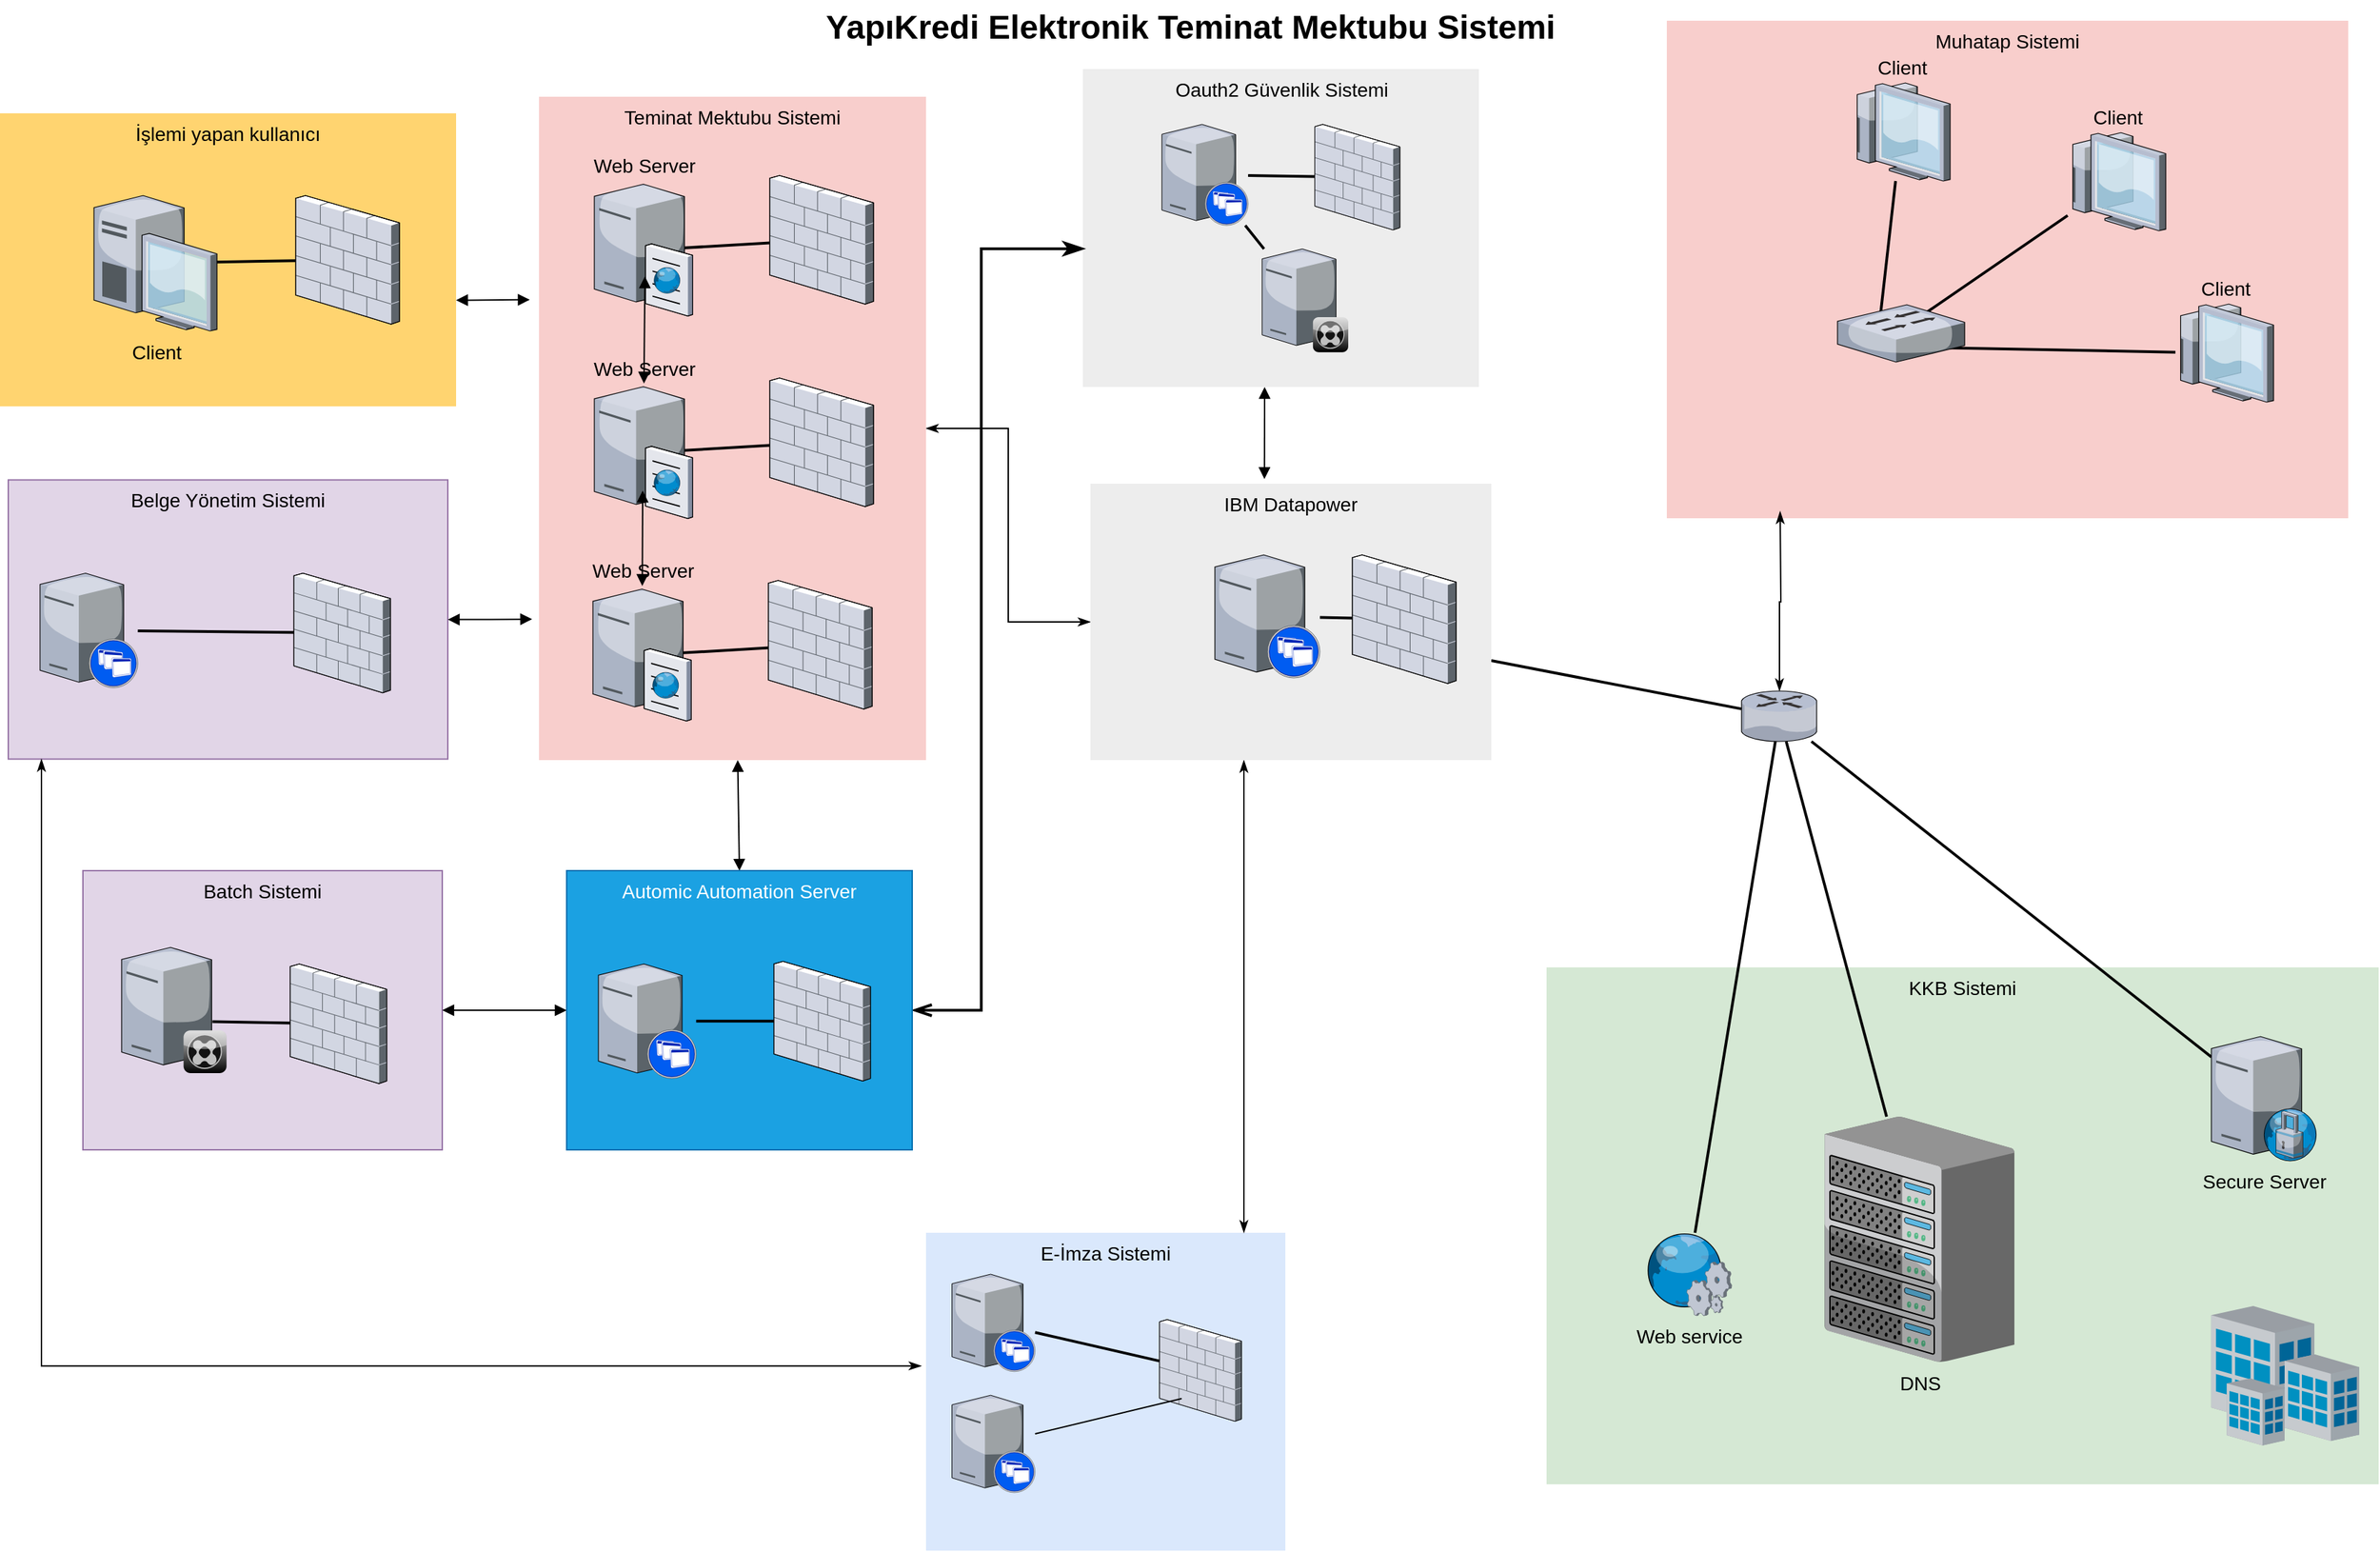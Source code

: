 <mxfile version="13.7.3" type="github">
  <diagram name="Page-1" id="e3a06f82-3646-2815-327d-82caf3d4e204">
    <mxGraphModel dx="2370" dy="1270" grid="1" gridSize="10" guides="1" tooltips="1" connect="1" arrows="1" fold="1" page="1" pageScale="1.5" pageWidth="1169" pageHeight="826" background="none" math="0" shadow="0">
      <root>
        <mxCell id="0" style=";html=1;" />
        <mxCell id="1" style=";html=1;" parent="0" />
        <mxCell id="F4NteNQ9X5A5qo_opd7j-64" style="edgeStyle=orthogonalEdgeStyle;rounded=0;orthogonalLoop=1;jettySize=auto;html=1;startArrow=classicThin;startFill=1;endArrow=classicThin;endFill=1;" edge="1" parent="1" source="F4NteNQ9X5A5qo_opd7j-44" target="6a7d8f32e03d9370-59">
          <mxGeometry relative="1" as="geometry" />
        </mxCell>
        <mxCell id="F4NteNQ9X5A5qo_opd7j-44" value="Teminat Mektubu Sistemi" style="whiteSpace=wrap;html=1;fillColor=#f8cecc;fontSize=14;strokeColor=none;verticalAlign=top;" vertex="1" parent="1">
          <mxGeometry x="400" y="80" width="280" height="480" as="geometry" />
        </mxCell>
        <mxCell id="6a7d8f32e03d9370-61" value="Muhatap Sistemi" style="whiteSpace=wrap;html=1;fillColor=#f8cecc;fontSize=14;strokeColor=none;verticalAlign=top;" parent="1" vertex="1">
          <mxGeometry x="1216" y="25" width="493" height="360" as="geometry" />
        </mxCell>
        <mxCell id="6a7d8f32e03d9370-60" value="KKB Sistemi" style="whiteSpace=wrap;html=1;fillColor=#d5e8d4;fontSize=14;strokeColor=none;verticalAlign=top;" parent="1" vertex="1">
          <mxGeometry x="1129" y="710" width="602" height="374" as="geometry" />
        </mxCell>
        <mxCell id="6a7d8f32e03d9370-57" value="İşlemi yapan kullanıcı" style="whiteSpace=wrap;html=1;fillColor=#FFD470;gradientColor=none;fontSize=14;strokeColor=none;verticalAlign=top;" parent="1" vertex="1">
          <mxGeometry x="10" y="92" width="330" height="212" as="geometry" />
        </mxCell>
        <mxCell id="6a7d8f32e03d9370-5" value="Client" style="verticalLabelPosition=bottom;aspect=fixed;html=1;verticalAlign=top;strokeColor=none;shape=mxgraph.citrix.desktop;fillColor=#66B2FF;gradientColor=#0066CC;fontSize=14;" parent="1" vertex="1">
          <mxGeometry x="78.0" y="151.5" width="89" height="98" as="geometry" />
        </mxCell>
        <mxCell id="6a7d8f32e03d9370-42" style="edgeStyle=none;rounded=0;html=1;startSize=10;endSize=10;jettySize=auto;orthogonalLoop=1;fontSize=14;endArrow=none;endFill=0;strokeWidth=2;exitX=0.761;exitY=0.503;exitDx=0;exitDy=0;exitPerimeter=0;" parent="1" source="6a7d8f32e03d9370-15" target="6a7d8f32e03d9370-18" edge="1">
          <mxGeometry relative="1" as="geometry" />
        </mxCell>
        <mxCell id="6a7d8f32e03d9370-50" style="edgeStyle=none;rounded=0;html=1;startSize=10;endSize=10;jettySize=auto;orthogonalLoop=1;fontSize=14;endArrow=none;endFill=0;strokeWidth=2;" parent="1" source="6a7d8f32e03d9370-13" target="6a7d8f32e03d9370-16" edge="1">
          <mxGeometry relative="1" as="geometry" />
        </mxCell>
        <mxCell id="6a7d8f32e03d9370-56" style="edgeStyle=none;rounded=0;html=1;startSize=10;endSize=10;jettySize=auto;orthogonalLoop=1;fontSize=14;endArrow=none;endFill=0;strokeWidth=2;" parent="1" source="6a7d8f32e03d9370-13" target="6a7d8f32e03d9370-25" edge="1">
          <mxGeometry relative="1" as="geometry" />
        </mxCell>
        <mxCell id="6a7d8f32e03d9370-13" value="" style="verticalLabelPosition=bottom;aspect=fixed;html=1;verticalAlign=top;strokeColor=none;shape=mxgraph.citrix.router;fillColor=#66B2FF;gradientColor=#0066CC;fontSize=14;" parent="1" vertex="1">
          <mxGeometry x="1270" y="510" width="55" height="36.5" as="geometry" />
        </mxCell>
        <mxCell id="6a7d8f32e03d9370-15" value="Web Server" style="verticalLabelPosition=top;aspect=fixed;html=1;verticalAlign=bottom;strokeColor=none;shape=mxgraph.citrix.cache_server;fillColor=#66B2FF;gradientColor=#0066CC;fontSize=14;labelPosition=center;align=center;" parent="1" vertex="1">
          <mxGeometry x="440" y="141" width="71" height="97.5" as="geometry" />
        </mxCell>
        <mxCell id="6a7d8f32e03d9370-16" value="DNS" style="verticalLabelPosition=bottom;aspect=fixed;html=1;verticalAlign=top;strokeColor=none;shape=mxgraph.citrix.chassis;fillColor=#66B2FF;gradientColor=#0066CC;fontSize=14;" parent="1" vertex="1">
          <mxGeometry x="1330" y="818" width="137.5" height="177.5" as="geometry" />
        </mxCell>
        <mxCell id="6a7d8f32e03d9370-44" style="edgeStyle=none;rounded=0;html=1;startSize=10;endSize=10;jettySize=auto;orthogonalLoop=1;fontSize=14;endArrow=none;endFill=0;strokeWidth=2;" parent="1" source="6a7d8f32e03d9370-59" target="6a7d8f32e03d9370-13" edge="1">
          <mxGeometry relative="1" as="geometry" />
        </mxCell>
        <mxCell id="6a7d8f32e03d9370-18" value="" style="verticalLabelPosition=bottom;aspect=fixed;html=1;verticalAlign=top;strokeColor=none;shape=mxgraph.citrix.firewall;fillColor=#66B2FF;gradientColor=#0066CC;fontSize=14;" parent="1" vertex="1">
          <mxGeometry x="567" y="137" width="75" height="93" as="geometry" />
        </mxCell>
        <mxCell id="6a7d8f32e03d9370-25" value="Secure Server" style="verticalLabelPosition=bottom;aspect=fixed;html=1;verticalAlign=top;strokeColor=none;shape=mxgraph.citrix.proxy_server;fillColor=#66B2FF;gradientColor=#0066CC;fontSize=14;" parent="1" vertex="1">
          <mxGeometry x="1610" y="760" width="76.5" height="90" as="geometry" />
        </mxCell>
        <mxCell id="6a7d8f32e03d9370-53" style="edgeStyle=none;rounded=0;html=1;startSize=10;endSize=10;jettySize=auto;orthogonalLoop=1;fontSize=14;endArrow=none;endFill=0;strokeWidth=2;" parent="1" target="6a7d8f32e03d9370-29" edge="1">
          <mxGeometry relative="1" as="geometry">
            <mxPoint x="1370.339" y="240" as="sourcePoint" />
          </mxGeometry>
        </mxCell>
        <mxCell id="6a7d8f32e03d9370-54" style="edgeStyle=none;rounded=0;html=1;startSize=10;endSize=10;jettySize=auto;orthogonalLoop=1;fontSize=14;endArrow=none;endFill=0;strokeWidth=2;" parent="1" target="6a7d8f32e03d9370-28" edge="1">
          <mxGeometry relative="1" as="geometry">
            <mxPoint x="1398.19" y="240" as="sourcePoint" />
          </mxGeometry>
        </mxCell>
        <mxCell id="6a7d8f32e03d9370-55" style="edgeStyle=none;rounded=0;html=1;startSize=10;endSize=10;jettySize=auto;orthogonalLoop=1;fontSize=14;endArrow=none;endFill=0;strokeWidth=2;" parent="1" target="6a7d8f32e03d9370-27" edge="1">
          <mxGeometry relative="1" as="geometry">
            <mxPoint x="1414" y="261.619" as="sourcePoint" />
          </mxGeometry>
        </mxCell>
        <mxCell id="F4NteNQ9X5A5qo_opd7j-65" style="edgeStyle=orthogonalEdgeStyle;rounded=0;orthogonalLoop=1;jettySize=auto;html=1;startArrow=classicThin;startFill=1;endArrow=classicThin;endFill=1;" edge="1" parent="1" target="6a7d8f32e03d9370-13">
          <mxGeometry relative="1" as="geometry">
            <mxPoint x="1298" y="380" as="sourcePoint" />
          </mxGeometry>
        </mxCell>
        <mxCell id="6a7d8f32e03d9370-26" value="" style="verticalLabelPosition=bottom;aspect=fixed;html=1;verticalAlign=top;strokeColor=none;shape=mxgraph.citrix.switch;fillColor=#66B2FF;gradientColor=#0066CC;fontSize=14;" parent="1" vertex="1">
          <mxGeometry x="1339.5" y="230.5" width="92" height="41.5" as="geometry" />
        </mxCell>
        <mxCell id="6a7d8f32e03d9370-27" value="Client" style="verticalLabelPosition=top;aspect=fixed;html=1;verticalAlign=bottom;strokeColor=none;shape=mxgraph.citrix.thin_client;fillColor=#66B2FF;gradientColor=#0066CC;fontSize=14;labelPosition=center;align=center;" parent="1" vertex="1">
          <mxGeometry x="1584" y="230" width="71" height="71" as="geometry" />
        </mxCell>
        <mxCell id="6a7d8f32e03d9370-28" value="Client" style="verticalLabelPosition=top;aspect=fixed;html=1;verticalAlign=bottom;strokeColor=none;shape=mxgraph.citrix.thin_client;fillColor=#66B2FF;gradientColor=#0066CC;fontSize=14;labelPosition=center;align=center;" parent="1" vertex="1">
          <mxGeometry x="1506" y="106" width="71" height="71" as="geometry" />
        </mxCell>
        <mxCell id="6a7d8f32e03d9370-29" value="Client" style="verticalLabelPosition=top;aspect=fixed;html=1;verticalAlign=bottom;strokeColor=none;shape=mxgraph.citrix.thin_client;fillColor=#66B2FF;gradientColor=#0066CC;fontSize=14;labelPosition=center;align=center;" parent="1" vertex="1">
          <mxGeometry x="1350" y="70" width="71" height="71" as="geometry" />
        </mxCell>
        <mxCell id="6a7d8f32e03d9370-49" style="edgeStyle=none;rounded=0;html=1;startSize=10;endSize=10;jettySize=auto;orthogonalLoop=1;fontSize=14;endArrow=none;endFill=0;strokeWidth=2;" parent="1" source="6a7d8f32e03d9370-30" target="6a7d8f32e03d9370-13" edge="1">
          <mxGeometry relative="1" as="geometry" />
        </mxCell>
        <mxCell id="6a7d8f32e03d9370-30" value="Web service" style="verticalLabelPosition=bottom;aspect=fixed;html=1;verticalAlign=top;strokeColor=none;shape=mxgraph.citrix.web_service;fillColor=#66B2FF;gradientColor=#0066CC;fontSize=14;" parent="1" vertex="1">
          <mxGeometry x="1200" y="902" width="63" height="60" as="geometry" />
        </mxCell>
        <mxCell id="6a7d8f32e03d9370-31" value="" style="verticalLabelPosition=bottom;aspect=fixed;html=1;verticalAlign=top;strokeColor=none;shape=mxgraph.citrix.site;fillColor=#66B2FF;gradientColor=#0066CC;fontSize=14;" parent="1" vertex="1">
          <mxGeometry x="1610" y="955" width="107" height="101" as="geometry" />
        </mxCell>
        <mxCell id="6a7d8f32e03d9370-62" value="YapıKredi Elektronik Teminat Mektubu Sistemi" style="text;strokeColor=none;fillColor=none;html=1;fontSize=24;fontStyle=1;verticalAlign=middle;align=center;" parent="1" vertex="1">
          <mxGeometry x="440" y="10" width="861" height="40" as="geometry" />
        </mxCell>
        <mxCell id="F4NteNQ9X5A5qo_opd7j-7" value="" style="verticalLabelPosition=bottom;aspect=fixed;html=1;verticalAlign=top;strokeColor=none;shape=mxgraph.citrix.firewall;fillColor=#66B2FF;gradientColor=#0066CC;fontSize=14;" vertex="1" parent="1">
          <mxGeometry x="224" y="151.5" width="75" height="93" as="geometry" />
        </mxCell>
        <mxCell id="F4NteNQ9X5A5qo_opd7j-8" style="edgeStyle=none;rounded=0;html=1;startSize=10;endSize=10;jettySize=auto;orthogonalLoop=1;fontSize=14;endArrow=none;endFill=0;strokeWidth=2;" edge="1" parent="1" source="6a7d8f32e03d9370-5" target="F4NteNQ9X5A5qo_opd7j-7">
          <mxGeometry relative="1" as="geometry">
            <mxPoint x="167" y="200.5" as="sourcePoint" />
            <mxPoint x="637" y="200.5" as="targetPoint" />
            <Array as="points">
              <mxPoint x="200" y="199" />
            </Array>
          </mxGeometry>
        </mxCell>
        <mxCell id="F4NteNQ9X5A5qo_opd7j-10" value="" style="group" vertex="1" connectable="0" parent="1">
          <mxGeometry x="16" y="357.25" width="318" height="202" as="geometry" />
        </mxCell>
        <mxCell id="6a7d8f32e03d9370-58" value="Belge Yönetim Sistemi" style="whiteSpace=wrap;html=1;fillColor=#e1d5e7;fontSize=14;strokeColor=#9673a6;verticalAlign=top;" parent="F4NteNQ9X5A5qo_opd7j-10" vertex="1">
          <mxGeometry width="318.0" height="202" as="geometry" />
        </mxCell>
        <mxCell id="F4NteNQ9X5A5qo_opd7j-4" value="" style="verticalLabelPosition=bottom;aspect=fixed;html=1;verticalAlign=top;strokeColor=none;shape=mxgraph.citrix.xenapp_server;fillColor=#66B2FF;gradientColor=#0066CC;fontSize=14;" vertex="1" parent="F4NteNQ9X5A5qo_opd7j-10">
          <mxGeometry x="22.96" y="67.488" width="70.747" height="82.848" as="geometry" />
        </mxCell>
        <mxCell id="F4NteNQ9X5A5qo_opd7j-5" value="" style="verticalLabelPosition=bottom;aspect=fixed;html=1;verticalAlign=top;strokeColor=none;shape=mxgraph.citrix.firewall;fillColor=#66B2FF;gradientColor=#0066CC;fontSize=14;" vertex="1" parent="F4NteNQ9X5A5qo_opd7j-10">
          <mxGeometry x="206.643" y="67.488" width="69.816" height="86.571" as="geometry" />
        </mxCell>
        <mxCell id="F4NteNQ9X5A5qo_opd7j-3" style="edgeStyle=none;rounded=0;html=1;startSize=10;endSize=10;jettySize=auto;orthogonalLoop=1;fontSize=14;endArrow=none;endFill=0;strokeWidth=2;" edge="1" parent="F4NteNQ9X5A5qo_opd7j-10" source="F4NteNQ9X5A5qo_opd7j-4" target="F4NteNQ9X5A5qo_opd7j-5">
          <mxGeometry relative="1" as="geometry" />
        </mxCell>
        <mxCell id="F4NteNQ9X5A5qo_opd7j-18" value="" style="group" vertex="1" connectable="0" parent="1">
          <mxGeometry x="760" y="130" width="320" height="255" as="geometry" />
        </mxCell>
        <mxCell id="F4NteNQ9X5A5qo_opd7j-48" value="" style="group" vertex="1" connectable="0" parent="F4NteNQ9X5A5qo_opd7j-18">
          <mxGeometry x="33.5" y="-70" width="286.5" height="230" as="geometry" />
        </mxCell>
        <mxCell id="F4NteNQ9X5A5qo_opd7j-17" value="Oauth2 Güvenlik Sistemi" style="whiteSpace=wrap;html=1;fillColor=#EDEDED;fontSize=14;strokeColor=none;verticalAlign=top;" vertex="1" parent="F4NteNQ9X5A5qo_opd7j-48">
          <mxGeometry width="286.5" height="230" as="geometry" />
        </mxCell>
        <mxCell id="6a7d8f32e03d9370-8" value="" style="verticalLabelPosition=bottom;aspect=fixed;html=1;verticalAlign=top;strokeColor=none;shape=mxgraph.citrix.xenapp_server;fillColor=#66B2FF;gradientColor=#0066CC;fontSize=14;" parent="F4NteNQ9X5A5qo_opd7j-48" vertex="1">
          <mxGeometry x="57.133" y="39.999" width="62.414" height="73.09" as="geometry" />
        </mxCell>
        <mxCell id="6a7d8f32e03d9370-14" value="" style="verticalLabelPosition=bottom;aspect=fixed;html=1;verticalAlign=top;strokeColor=none;shape=mxgraph.citrix.xenclient_synchronizer;fillColor=#CCCCCC;gradientColor=#000000;gradientDirection=south;fontSize=14;" parent="F4NteNQ9X5A5qo_opd7j-48" vertex="1">
          <mxGeometry x="129.646" y="130.132" width="62.414" height="74.733" as="geometry" />
        </mxCell>
        <mxCell id="6a7d8f32e03d9370-21" value="" style="verticalLabelPosition=bottom;aspect=fixed;html=1;verticalAlign=top;strokeColor=none;shape=mxgraph.citrix.firewall;fillColor=#66B2FF;gradientColor=#0066CC;fontSize=14;" parent="F4NteNQ9X5A5qo_opd7j-48" vertex="1">
          <mxGeometry x="167.776" y="39.999" width="61.593" height="76.375" as="geometry" />
        </mxCell>
        <mxCell id="6a7d8f32e03d9370-38" style="edgeStyle=none;rounded=0;html=1;startSize=10;endSize=10;jettySize=auto;orthogonalLoop=1;fontSize=14;endArrow=none;endFill=0;strokeWidth=2;" parent="F4NteNQ9X5A5qo_opd7j-48" source="6a7d8f32e03d9370-14" target="6a7d8f32e03d9370-8" edge="1">
          <mxGeometry relative="1" as="geometry" />
        </mxCell>
        <mxCell id="6a7d8f32e03d9370-39" style="edgeStyle=none;rounded=0;html=1;startSize=10;endSize=10;jettySize=auto;orthogonalLoop=1;fontSize=14;endArrow=none;endFill=0;strokeWidth=2;" parent="F4NteNQ9X5A5qo_opd7j-48" source="6a7d8f32e03d9370-8" target="6a7d8f32e03d9370-21" edge="1">
          <mxGeometry relative="1" as="geometry">
            <mxPoint x="160.522" y="73.312" as="targetPoint" />
          </mxGeometry>
        </mxCell>
        <mxCell id="6a7d8f32e03d9370-48" style="edgeStyle=orthogonalEdgeStyle;rounded=0;html=1;startSize=10;endSize=10;jettySize=auto;orthogonalLoop=1;fontSize=14;endArrow=openThin;endFill=0;strokeWidth=2;exitX=0.005;exitY=0.565;exitDx=0;exitDy=0;exitPerimeter=0;startArrow=classicThin;startFill=1;" parent="1" source="F4NteNQ9X5A5qo_opd7j-17" target="F4NteNQ9X5A5qo_opd7j-27" edge="1">
          <mxGeometry relative="1" as="geometry">
            <Array as="points">
              <mxPoint x="720" y="190" />
            </Array>
          </mxGeometry>
        </mxCell>
        <mxCell id="F4NteNQ9X5A5qo_opd7j-20" value="" style="group" vertex="1" connectable="0" parent="1">
          <mxGeometry x="70" y="640" width="318" height="202" as="geometry" />
        </mxCell>
        <mxCell id="F4NteNQ9X5A5qo_opd7j-21" value="Batch Sistemi" style="whiteSpace=wrap;html=1;fillColor=#e1d5e7;fontSize=14;strokeColor=#9673a6;verticalAlign=top;" vertex="1" parent="F4NteNQ9X5A5qo_opd7j-20">
          <mxGeometry width="260" height="202" as="geometry" />
        </mxCell>
        <mxCell id="F4NteNQ9X5A5qo_opd7j-23" value="" style="verticalLabelPosition=bottom;aspect=fixed;html=1;verticalAlign=top;strokeColor=none;shape=mxgraph.citrix.firewall;fillColor=#66B2FF;gradientColor=#0066CC;fontSize=14;" vertex="1" parent="F4NteNQ9X5A5qo_opd7j-20">
          <mxGeometry x="150.003" y="67.488" width="69.816" height="86.571" as="geometry" />
        </mxCell>
        <mxCell id="F4NteNQ9X5A5qo_opd7j-24" style="edgeStyle=none;rounded=0;html=1;startSize=10;endSize=10;jettySize=auto;orthogonalLoop=1;fontSize=14;endArrow=none;endFill=0;strokeWidth=2;" edge="1" parent="F4NteNQ9X5A5qo_opd7j-20" target="F4NteNQ9X5A5qo_opd7j-23">
          <mxGeometry relative="1" as="geometry">
            <mxPoint x="93.707" y="109.272" as="sourcePoint" />
          </mxGeometry>
        </mxCell>
        <mxCell id="F4NteNQ9X5A5qo_opd7j-25" value="" style="verticalLabelPosition=bottom;aspect=fixed;html=1;verticalAlign=top;strokeColor=none;shape=mxgraph.citrix.xenclient_synchronizer;fillColor=#CCCCCC;gradientColor=#000000;gradientDirection=south;fontSize=14;" vertex="1" parent="F4NteNQ9X5A5qo_opd7j-20">
          <mxGeometry x="28.0" y="55.5" width="76" height="91" as="geometry" />
        </mxCell>
        <mxCell id="F4NteNQ9X5A5qo_opd7j-31" style="orthogonalLoop=1;jettySize=auto;html=1;curved=1;verticalAlign=middle;startArrow=block;startFill=1;endArrow=block;endFill=1;entryX=0.434;entryY=-0.017;entryDx=0;entryDy=0;entryPerimeter=0;" edge="1" parent="1" target="6a7d8f32e03d9370-59">
          <mxGeometry relative="1" as="geometry">
            <mxPoint x="925" y="290" as="sourcePoint" />
          </mxGeometry>
        </mxCell>
        <mxCell id="F4NteNQ9X5A5qo_opd7j-32" style="edgeStyle=none;rounded=0;html=1;startSize=10;endSize=10;jettySize=auto;orthogonalLoop=1;fontSize=14;endArrow=none;endFill=0;strokeWidth=2;exitX=0.761;exitY=0.503;exitDx=0;exitDy=0;exitPerimeter=0;" edge="1" parent="1" source="F4NteNQ9X5A5qo_opd7j-33" target="F4NteNQ9X5A5qo_opd7j-34">
          <mxGeometry relative="1" as="geometry" />
        </mxCell>
        <mxCell id="F4NteNQ9X5A5qo_opd7j-42" style="edgeStyle=none;curved=1;orthogonalLoop=1;jettySize=auto;html=1;startArrow=block;startFill=1;endArrow=block;endFill=1;entryX=0.516;entryY=0.708;entryDx=0;entryDy=0;entryPerimeter=0;" edge="1" parent="1" source="F4NteNQ9X5A5qo_opd7j-33" target="6a7d8f32e03d9370-15">
          <mxGeometry relative="1" as="geometry">
            <mxPoint x="475.5" y="240" as="targetPoint" />
          </mxGeometry>
        </mxCell>
        <mxCell id="F4NteNQ9X5A5qo_opd7j-33" value="Web Server" style="verticalLabelPosition=top;aspect=fixed;html=1;verticalAlign=bottom;strokeColor=none;shape=mxgraph.citrix.cache_server;fillColor=#66B2FF;gradientColor=#0066CC;fontSize=14;labelPosition=center;align=center;" vertex="1" parent="1">
          <mxGeometry x="440" y="287.5" width="71" height="97.5" as="geometry" />
        </mxCell>
        <mxCell id="F4NteNQ9X5A5qo_opd7j-34" value="" style="verticalLabelPosition=bottom;aspect=fixed;html=1;verticalAlign=top;strokeColor=none;shape=mxgraph.citrix.firewall;fillColor=#66B2FF;gradientColor=#0066CC;fontSize=14;" vertex="1" parent="1">
          <mxGeometry x="567" y="283.5" width="75" height="93" as="geometry" />
        </mxCell>
        <mxCell id="F4NteNQ9X5A5qo_opd7j-35" style="edgeStyle=none;rounded=0;html=1;startSize=10;endSize=10;jettySize=auto;orthogonalLoop=1;fontSize=14;endArrow=none;endFill=0;strokeWidth=2;exitX=0.761;exitY=0.503;exitDx=0;exitDy=0;exitPerimeter=0;" edge="1" parent="1" source="F4NteNQ9X5A5qo_opd7j-36" target="F4NteNQ9X5A5qo_opd7j-37">
          <mxGeometry relative="1" as="geometry" />
        </mxCell>
        <mxCell id="F4NteNQ9X5A5qo_opd7j-41" style="edgeStyle=none;curved=1;orthogonalLoop=1;jettySize=auto;html=1;startArrow=block;startFill=1;endArrow=block;endFill=1;entryX=0.493;entryY=0.795;entryDx=0;entryDy=0;entryPerimeter=0;" edge="1" parent="1" source="F4NteNQ9X5A5qo_opd7j-36" target="F4NteNQ9X5A5qo_opd7j-33">
          <mxGeometry relative="1" as="geometry">
            <mxPoint x="475.5" y="440" as="targetPoint" />
          </mxGeometry>
        </mxCell>
        <mxCell id="F4NteNQ9X5A5qo_opd7j-36" value="Web Server" style="verticalLabelPosition=top;aspect=fixed;html=1;verticalAlign=bottom;strokeColor=none;shape=mxgraph.citrix.cache_server;fillColor=#66B2FF;gradientColor=#0066CC;fontSize=14;labelPosition=center;align=center;" vertex="1" parent="1">
          <mxGeometry x="439" y="434" width="71" height="97.5" as="geometry" />
        </mxCell>
        <mxCell id="F4NteNQ9X5A5qo_opd7j-37" value="" style="verticalLabelPosition=bottom;aspect=fixed;html=1;verticalAlign=top;strokeColor=none;shape=mxgraph.citrix.firewall;fillColor=#66B2FF;gradientColor=#0066CC;fontSize=14;" vertex="1" parent="1">
          <mxGeometry x="566" y="430" width="75" height="93" as="geometry" />
        </mxCell>
        <mxCell id="F4NteNQ9X5A5qo_opd7j-38" style="edgeStyle=none;curved=1;orthogonalLoop=1;jettySize=auto;html=1;startArrow=block;startFill=1;endArrow=block;endFill=1;exitX=0.5;exitY=0;exitDx=0;exitDy=0;" edge="1" parent="1" source="F4NteNQ9X5A5qo_opd7j-27" target="F4NteNQ9X5A5qo_opd7j-44">
          <mxGeometry relative="1" as="geometry">
            <mxPoint x="540" y="840" as="sourcePoint" />
          </mxGeometry>
        </mxCell>
        <mxCell id="F4NteNQ9X5A5qo_opd7j-40" style="edgeStyle=none;curved=1;orthogonalLoop=1;jettySize=auto;html=1;entryX=0;entryY=0.5;entryDx=0;entryDy=0;startArrow=block;startFill=1;endArrow=block;endFill=1;" edge="1" parent="1" source="F4NteNQ9X5A5qo_opd7j-21" target="F4NteNQ9X5A5qo_opd7j-27">
          <mxGeometry relative="1" as="geometry" />
        </mxCell>
        <mxCell id="F4NteNQ9X5A5qo_opd7j-43" style="edgeStyle=orthogonalEdgeStyle;orthogonalLoop=1;jettySize=auto;html=1;startArrow=block;startFill=1;endArrow=block;endFill=1;rounded=0;" edge="1" parent="1" source="6a7d8f32e03d9370-58">
          <mxGeometry relative="1" as="geometry">
            <mxPoint x="395" y="458" as="targetPoint" />
          </mxGeometry>
        </mxCell>
        <mxCell id="F4NteNQ9X5A5qo_opd7j-45" value="" style="group" vertex="1" connectable="0" parent="1">
          <mxGeometry x="680" y="902" width="260" height="230" as="geometry" />
        </mxCell>
        <mxCell id="F4NteNQ9X5A5qo_opd7j-11" value="" style="group" vertex="1" connectable="0" parent="F4NteNQ9X5A5qo_opd7j-45">
          <mxGeometry width="260" height="230" as="geometry" />
        </mxCell>
        <mxCell id="F4NteNQ9X5A5qo_opd7j-12" value="E-İmza Sistemi" style="whiteSpace=wrap;html=1;fillColor=#dae8fc;fontSize=14;strokeColor=none;verticalAlign=top;" vertex="1" parent="F4NteNQ9X5A5qo_opd7j-11">
          <mxGeometry width="260" height="230" as="geometry" />
        </mxCell>
        <mxCell id="F4NteNQ9X5A5qo_opd7j-13" value="" style="verticalLabelPosition=bottom;aspect=fixed;html=1;verticalAlign=top;strokeColor=none;shape=mxgraph.citrix.xenapp_server;fillColor=#66B2FF;gradientColor=#0066CC;fontSize=14;" vertex="1" parent="F4NteNQ9X5A5qo_opd7j-11">
          <mxGeometry x="18.773" y="30.001" width="60.134" height="70.42" as="geometry" />
        </mxCell>
        <mxCell id="F4NteNQ9X5A5qo_opd7j-14" value="" style="verticalLabelPosition=bottom;aspect=fixed;html=1;verticalAlign=top;strokeColor=none;shape=mxgraph.citrix.firewall;fillColor=#66B2FF;gradientColor=#0066CC;fontSize=14;" vertex="1" parent="F4NteNQ9X5A5qo_opd7j-11">
          <mxGeometry x="168.953" y="62.811" width="59.343" height="73.585" as="geometry" />
        </mxCell>
        <mxCell id="F4NteNQ9X5A5qo_opd7j-15" style="edgeStyle=none;rounded=0;html=1;startSize=10;endSize=10;jettySize=auto;orthogonalLoop=1;fontSize=14;endArrow=none;endFill=0;strokeWidth=2;" edge="1" parent="F4NteNQ9X5A5qo_opd7j-11" source="F4NteNQ9X5A5qo_opd7j-13" target="F4NteNQ9X5A5qo_opd7j-14">
          <mxGeometry relative="1" as="geometry" />
        </mxCell>
        <mxCell id="F4NteNQ9X5A5qo_opd7j-56" style="rounded=0;orthogonalLoop=1;jettySize=auto;html=1;entryX=0.27;entryY=0.777;entryDx=0;entryDy=0;entryPerimeter=0;startArrow=none;startFill=0;endArrow=none;endFill=0;" edge="1" parent="F4NteNQ9X5A5qo_opd7j-11" source="F4NteNQ9X5A5qo_opd7j-54" target="F4NteNQ9X5A5qo_opd7j-14">
          <mxGeometry relative="1" as="geometry" />
        </mxCell>
        <mxCell id="F4NteNQ9X5A5qo_opd7j-54" value="" style="verticalLabelPosition=bottom;aspect=fixed;html=1;verticalAlign=top;strokeColor=none;shape=mxgraph.citrix.xenapp_server;fillColor=#66B2FF;gradientColor=#0066CC;fontSize=14;" vertex="1" parent="F4NteNQ9X5A5qo_opd7j-11">
          <mxGeometry x="18.773" y="117.581" width="60.134" height="70.42" as="geometry" />
        </mxCell>
        <mxCell id="F4NteNQ9X5A5qo_opd7j-57" style="edgeStyle=elbowEdgeStyle;rounded=0;orthogonalLoop=1;jettySize=auto;html=1;startArrow=classicThin;startFill=1;endArrow=classicThin;endFill=1;" edge="1" parent="1" source="F4NteNQ9X5A5qo_opd7j-12" target="6a7d8f32e03d9370-59">
          <mxGeometry relative="1" as="geometry">
            <Array as="points">
              <mxPoint x="910" y="620" />
            </Array>
          </mxGeometry>
        </mxCell>
        <mxCell id="F4NteNQ9X5A5qo_opd7j-59" style="orthogonalLoop=1;jettySize=auto;html=1;startArrow=block;startFill=1;endArrow=block;endFill=1;rounded=0;entryX=-0.024;entryY=0.306;entryDx=0;entryDy=0;entryPerimeter=0;exitX=1;exitY=0.638;exitDx=0;exitDy=0;exitPerimeter=0;" edge="1" parent="1" source="6a7d8f32e03d9370-57" target="F4NteNQ9X5A5qo_opd7j-44">
          <mxGeometry relative="1" as="geometry">
            <mxPoint x="405" y="468" as="targetPoint" />
            <mxPoint x="344" y="468.333" as="sourcePoint" />
          </mxGeometry>
        </mxCell>
        <mxCell id="F4NteNQ9X5A5qo_opd7j-60" value="" style="group" vertex="1" connectable="0" parent="1">
          <mxGeometry x="799" y="360" width="330" height="200" as="geometry" />
        </mxCell>
        <mxCell id="6a7d8f32e03d9370-59" value="IBM Datapower&lt;br&gt;" style="whiteSpace=wrap;html=1;fillColor=#EDEDED;fontSize=14;strokeColor=none;verticalAlign=top;" parent="F4NteNQ9X5A5qo_opd7j-60" vertex="1">
          <mxGeometry width="290" height="200" as="geometry" />
        </mxCell>
        <mxCell id="6a7d8f32e03d9370-12" value="" style="verticalLabelPosition=bottom;aspect=fixed;html=1;verticalAlign=top;strokeColor=none;shape=mxgraph.citrix.xenapp_server;fillColor=#66B2FF;gradientColor=#0066CC;fontSize=14;" parent="F4NteNQ9X5A5qo_opd7j-60" vertex="1">
          <mxGeometry x="90.0" y="51.5" width="76" height="89" as="geometry" />
        </mxCell>
        <mxCell id="6a7d8f32e03d9370-17" value="" style="verticalLabelPosition=bottom;aspect=fixed;html=1;verticalAlign=top;strokeColor=none;shape=mxgraph.citrix.firewall;fillColor=#66B2FF;gradientColor=#0066CC;fontSize=14;" parent="F4NteNQ9X5A5qo_opd7j-60" vertex="1">
          <mxGeometry x="189.5" y="51.5" width="75" height="93" as="geometry" />
        </mxCell>
        <mxCell id="6a7d8f32e03d9370-43" style="edgeStyle=none;rounded=0;html=1;startSize=10;endSize=10;jettySize=auto;orthogonalLoop=1;fontSize=14;endArrow=none;endFill=0;strokeWidth=2;" parent="F4NteNQ9X5A5qo_opd7j-60" source="6a7d8f32e03d9370-12" target="6a7d8f32e03d9370-17" edge="1">
          <mxGeometry relative="1" as="geometry" />
        </mxCell>
        <mxCell id="F4NteNQ9X5A5qo_opd7j-61" style="edgeStyle=orthogonalEdgeStyle;rounded=0;orthogonalLoop=1;jettySize=auto;html=1;startArrow=classicThin;startFill=1;endArrow=classicThin;endFill=1;entryX=-0.013;entryY=0.419;entryDx=0;entryDy=0;entryPerimeter=0;" edge="1" parent="1" source="6a7d8f32e03d9370-58" target="F4NteNQ9X5A5qo_opd7j-12">
          <mxGeometry relative="1" as="geometry">
            <mxPoint x="670" y="900" as="targetPoint" />
            <Array as="points">
              <mxPoint x="40" y="998" />
            </Array>
          </mxGeometry>
        </mxCell>
        <mxCell id="F4NteNQ9X5A5qo_opd7j-62" value="" style="group" vertex="1" connectable="0" parent="1">
          <mxGeometry x="420" y="640" width="250" height="202" as="geometry" />
        </mxCell>
        <mxCell id="F4NteNQ9X5A5qo_opd7j-27" value="Automic Automation Server" style="whiteSpace=wrap;html=1;fillColor=#1ba1e2;fontSize=14;strokeColor=#006EAF;verticalAlign=top;fontColor=#ffffff;" vertex="1" parent="F4NteNQ9X5A5qo_opd7j-62">
          <mxGeometry width="250" height="202" as="geometry" />
        </mxCell>
        <mxCell id="F4NteNQ9X5A5qo_opd7j-28" value="" style="verticalLabelPosition=bottom;aspect=fixed;html=1;verticalAlign=top;strokeColor=none;shape=mxgraph.citrix.xenapp_server;fillColor=#66B2FF;gradientColor=#0066CC;fontSize=14;" vertex="1" parent="F4NteNQ9X5A5qo_opd7j-62">
          <mxGeometry x="22.96" y="67.488" width="70.747" height="82.848" as="geometry" />
        </mxCell>
        <mxCell id="F4NteNQ9X5A5qo_opd7j-29" value="" style="verticalLabelPosition=bottom;aspect=fixed;html=1;verticalAlign=top;strokeColor=none;shape=mxgraph.citrix.firewall;fillColor=#66B2FF;gradientColor=#0066CC;fontSize=14;" vertex="1" parent="F4NteNQ9X5A5qo_opd7j-62">
          <mxGeometry x="150.003" y="65.628" width="69.816" height="86.571" as="geometry" />
        </mxCell>
        <mxCell id="F4NteNQ9X5A5qo_opd7j-30" style="edgeStyle=none;rounded=0;html=1;startSize=10;endSize=10;jettySize=auto;orthogonalLoop=1;fontSize=14;endArrow=none;endFill=0;strokeWidth=2;" edge="1" parent="F4NteNQ9X5A5qo_opd7j-62" source="F4NteNQ9X5A5qo_opd7j-28" target="F4NteNQ9X5A5qo_opd7j-29">
          <mxGeometry relative="1" as="geometry" />
        </mxCell>
      </root>
    </mxGraphModel>
  </diagram>
</mxfile>
